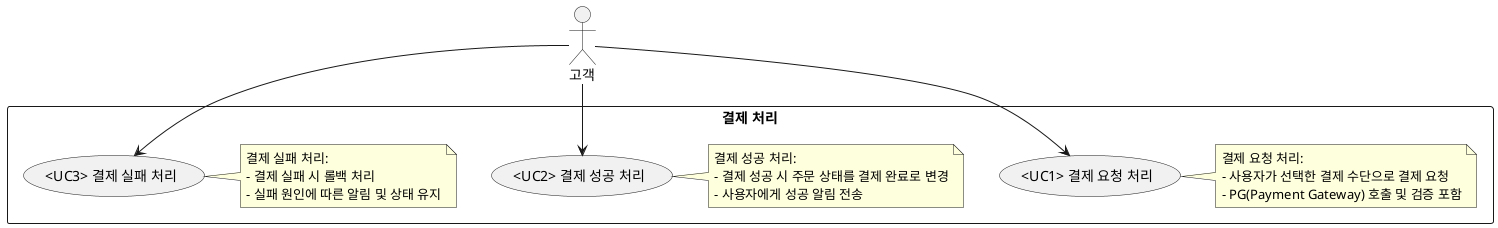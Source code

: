 @startuml
actor "고객" as Customer

rectangle "결제 처리" {
  usecase "<UC1> 결제 요청 처리" as UC1
  note right of UC1
  결제 요청 처리:
  - 사용자가 선택한 결제 수단으로 결제 요청
  - PG(Payment Gateway) 호출 및 검증 포함
  end note

  usecase "<UC2> 결제 성공 처리" as UC2
  note right of UC2
  결제 성공 처리:
  - 결제 성공 시 주문 상태를 결제 완료로 변경
  - 사용자에게 성공 알림 전송
  end note

  usecase "<UC3> 결제 실패 처리" as UC3
  note right of UC3
  결제 실패 처리:
  - 결제 실패 시 롤백 처리
  - 실패 원인에 따른 알림 및 상태 유지
  end note
}

Customer --> UC1
Customer --> UC2
Customer --> UC3

@enduml
